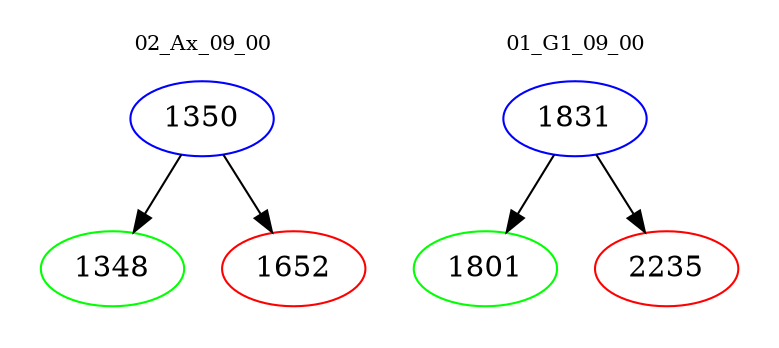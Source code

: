digraph{
subgraph cluster_0 {
color = white
label = "02_Ax_09_00";
fontsize=10;
T0_1350 [label="1350", color="blue"]
T0_1350 -> T0_1348 [color="black"]
T0_1348 [label="1348", color="green"]
T0_1350 -> T0_1652 [color="black"]
T0_1652 [label="1652", color="red"]
}
subgraph cluster_1 {
color = white
label = "01_G1_09_00";
fontsize=10;
T1_1831 [label="1831", color="blue"]
T1_1831 -> T1_1801 [color="black"]
T1_1801 [label="1801", color="green"]
T1_1831 -> T1_2235 [color="black"]
T1_2235 [label="2235", color="red"]
}
}
